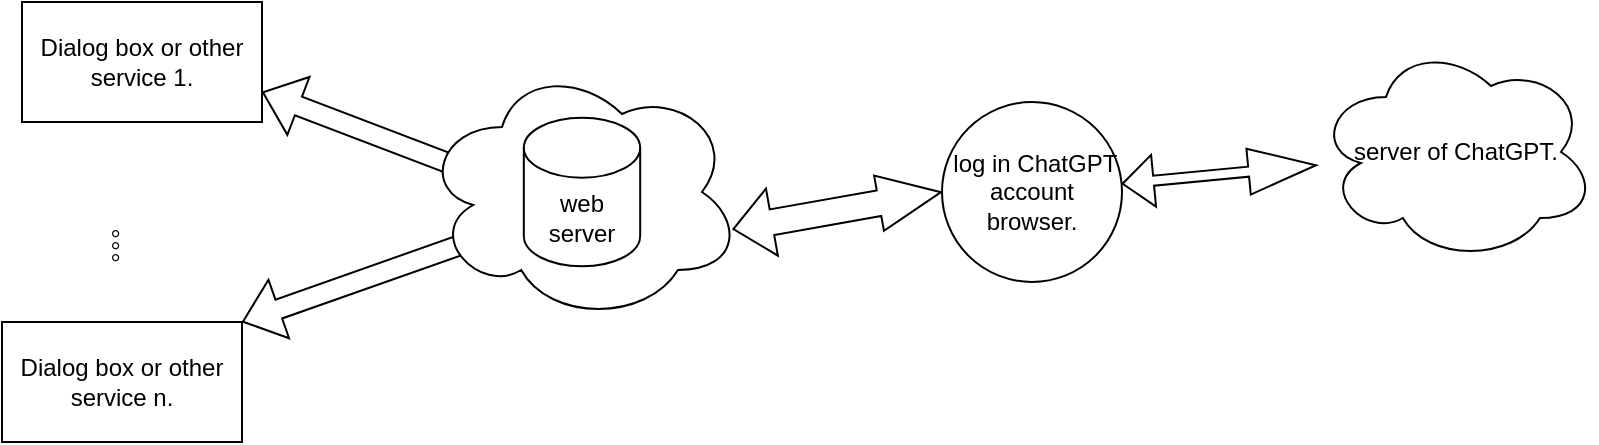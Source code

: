 <mxfile version="20.8.16" type="device"><diagram id="UVsP1goel_PraSD79yCX" name="第 1 页"><mxGraphModel dx="1020" dy="1673" grid="1" gridSize="10" guides="1" tooltips="1" connect="1" arrows="1" fold="1" page="1" pageScale="1" pageWidth="827" pageHeight="1169" math="0" shadow="0"><root><mxCell id="0"/><mxCell id="1" parent="0"/><mxCell id="BRg-6P46-TGbA44JB3Ti-7" value="" style="shape=flexArrow;endArrow=classic;startArrow=classic;html=1;rounded=0;width=13;startSize=6.19;endSize=10.16;endWidth=14;entryX=0;entryY=0.5;entryDx=0;entryDy=0;exitX=0.97;exitY=0.643;exitDx=0;exitDy=0;exitPerimeter=0;" parent="1" source="BRg-6P46-TGbA44JB3Ti-24" target="BRg-6P46-TGbA44JB3Ti-20" edge="1"><mxGeometry width="100" height="100" relative="1" as="geometry"><mxPoint x="420" y="220" as="sourcePoint"/><mxPoint x="140" y="350" as="targetPoint"/><Array as="points"/></mxGeometry></mxCell><mxCell id="BRg-6P46-TGbA44JB3Ti-12" value="Dialog box or other service 1." style="rounded=0;whiteSpace=wrap;html=1;" parent="1" vertex="1"><mxGeometry x="40" y="-630" width="120" height="60" as="geometry"/></mxCell><mxCell id="BRg-6P46-TGbA44JB3Ti-13" value="" style="shape=flexArrow;endArrow=classic;startArrow=classic;html=1;rounded=0;entryX=0;entryY=0.5;entryDx=0;entryDy=0;entryPerimeter=0;exitX=1;exitY=0.75;exitDx=0;exitDy=0;" parent="1" source="BRg-6P46-TGbA44JB3Ti-12" target="BRg-6P46-TGbA44JB3Ti-1" edge="1"><mxGeometry width="100" height="100" relative="1" as="geometry"><mxPoint x="200" y="300" as="sourcePoint"/><mxPoint x="341.421" y="200" as="targetPoint"/></mxGeometry></mxCell><mxCell id="BRg-6P46-TGbA44JB3Ti-16" value="server of ChatGPT." style="ellipse;shape=cloud;whiteSpace=wrap;html=1;" parent="1" vertex="1"><mxGeometry x="687" y="-610" width="140" height="110" as="geometry"/></mxCell><mxCell id="BRg-6P46-TGbA44JB3Ti-17" value="" style="shape=flexArrow;endArrow=classic;startArrow=classic;html=1;rounded=0;width=5;endSize=10.95;startSize=4.85;endWidth=17;" parent="1" source="BRg-6P46-TGbA44JB3Ti-20" target="BRg-6P46-TGbA44JB3Ti-16" edge="1"><mxGeometry width="100" height="100" relative="1" as="geometry"><mxPoint x="199.64" y="373.4" as="sourcePoint"/><mxPoint x="770" y="80" as="targetPoint"/><Array as="points"/></mxGeometry></mxCell><mxCell id="BRg-6P46-TGbA44JB3Ti-20" value="&amp;nbsp;log in ChatGPT account&lt;br&gt;browser." style="ellipse;whiteSpace=wrap;html=1;aspect=fixed;" parent="1" vertex="1"><mxGeometry x="500" y="-580" width="90" height="90" as="geometry"/></mxCell><mxCell id="ctR0sq3RiD7g-_bvMPfI-3" style="rounded=0;orthogonalLoop=1;jettySize=auto;html=1;startArrow=openAsync;startFill=0;shape=flexArrow;elbow=vertical;entryX=0;entryY=0;entryDx=0;entryDy=52.5;entryPerimeter=0;exitX=1;exitY=0;exitDx=0;exitDy=0;" parent="1" source="ctR0sq3RiD7g-_bvMPfI-2" target="BRg-6P46-TGbA44JB3Ti-1" edge="1"><mxGeometry relative="1" as="geometry"/></mxCell><mxCell id="ctR0sq3RiD7g-_bvMPfI-2" value="Dialog box or other service n." style="rounded=0;whiteSpace=wrap;html=1;" parent="1" vertex="1"><mxGeometry x="30" y="-470" width="120" height="60" as="geometry"/></mxCell><mxCell id="ctR0sq3RiD7g-_bvMPfI-4" value="" style="group" parent="1" vertex="1" connectable="0"><mxGeometry x="240" y="-600" width="160" height="130" as="geometry"/></mxCell><mxCell id="BRg-6P46-TGbA44JB3Ti-24" value="" style="ellipse;shape=cloud;whiteSpace=wrap;html=1;" parent="ctR0sq3RiD7g-_bvMPfI-4" vertex="1"><mxGeometry width="160" height="130" as="geometry"/></mxCell><mxCell id="BRg-6P46-TGbA44JB3Ti-1" value="web server" style="shape=cylinder3;whiteSpace=wrap;html=1;boundedLbl=1;backgroundOutline=1;size=15;" parent="ctR0sq3RiD7g-_bvMPfI-4" vertex="1"><mxGeometry x="50.909" y="27.857" width="58.182" height="74.286" as="geometry"/></mxCell><mxCell id="ctR0sq3RiD7g-_bvMPfI-7" value="。。。" style="text;html=1;align=center;verticalAlign=middle;resizable=0;points=[];autosize=1;strokeColor=none;fillColor=none;rotation=90;" parent="1" vertex="1"><mxGeometry x="60" y="-520" width="60" height="30" as="geometry"/></mxCell></root></mxGraphModel></diagram></mxfile>